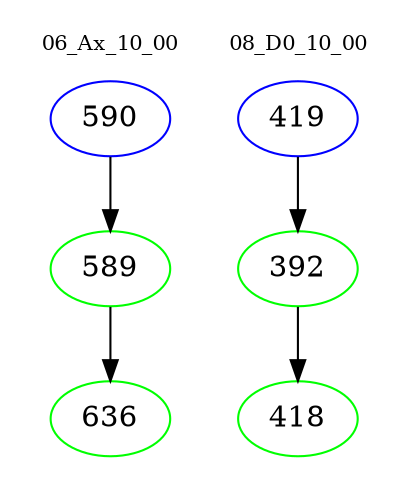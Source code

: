 digraph{
subgraph cluster_0 {
color = white
label = "06_Ax_10_00";
fontsize=10;
T0_590 [label="590", color="blue"]
T0_590 -> T0_589 [color="black"]
T0_589 [label="589", color="green"]
T0_589 -> T0_636 [color="black"]
T0_636 [label="636", color="green"]
}
subgraph cluster_1 {
color = white
label = "08_D0_10_00";
fontsize=10;
T1_419 [label="419", color="blue"]
T1_419 -> T1_392 [color="black"]
T1_392 [label="392", color="green"]
T1_392 -> T1_418 [color="black"]
T1_418 [label="418", color="green"]
}
}

